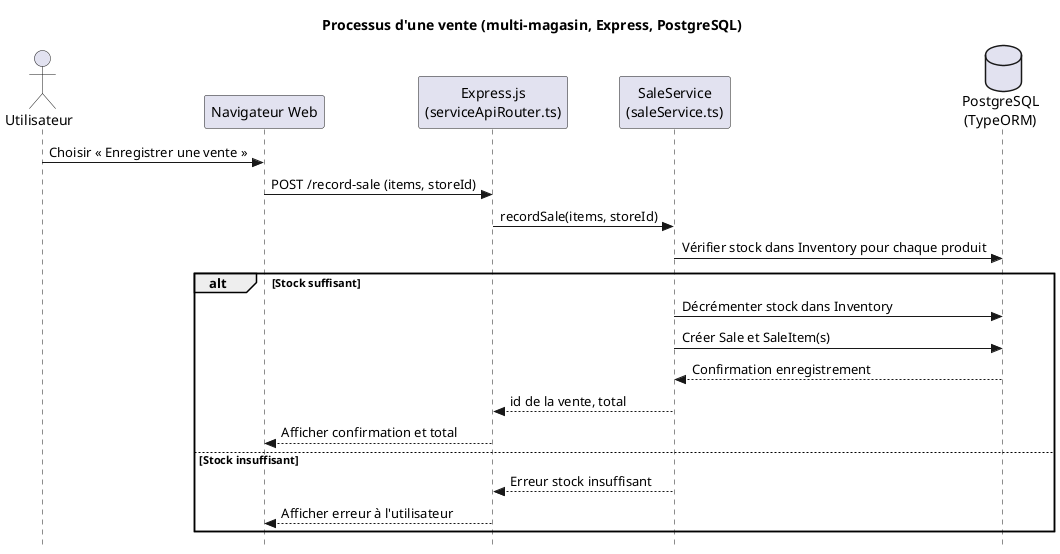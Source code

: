 @startuml Processus d'une vente

skinparam style strictuml

title Processus d'une vente (multi-magasin, Express, PostgreSQL)

actor Utilisateur
participant "Navigateur Web" as Web
participant "Express.js\n(serviceApiRouter.ts)" as Express
participant "SaleService\n(saleService.ts)" as SaleService
database "PostgreSQL\n(TypeORM)" as Database

Utilisateur -> Web : Choisir « Enregistrer une vente »
Web -> Express : POST /record-sale (items, storeId)
Express -> SaleService : recordSale(items, storeId)
SaleService -> Database : Vérifier stock dans Inventory pour chaque produit
alt Stock suffisant
    SaleService -> Database : Décrémenter stock dans Inventory
    SaleService -> Database : Créer Sale et SaleItem(s)
    Database --> SaleService : Confirmation enregistrement
    SaleService --> Express : id de la vente, total
    Express --> Web : Afficher confirmation et total
else Stock insuffisant
    SaleService --> Express : Erreur stock insuffisant
    Express --> Web : Afficher erreur à l'utilisateur
end

@enduml